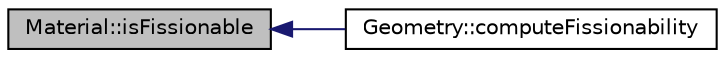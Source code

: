 digraph "Material::isFissionable"
{
  edge [fontname="Helvetica",fontsize="10",labelfontname="Helvetica",labelfontsize="10"];
  node [fontname="Helvetica",fontsize="10",shape=record];
  rankdir="LR";
  Node1 [label="Material::isFissionable",height=0.2,width=0.4,color="black", fillcolor="grey75", style="filled" fontcolor="black"];
  Node1 -> Node2 [dir="back",color="midnightblue",fontsize="10",style="solid",fontname="Helvetica"];
  Node2 [label="Geometry::computeFissionability",height=0.2,width=0.4,color="black", fillcolor="white", style="filled",URL="$classGeometry.html#aa9177c6e58e051484a24c093914b853c",tooltip="Determines the fissionability of each Universe within this Geometry."];
}
